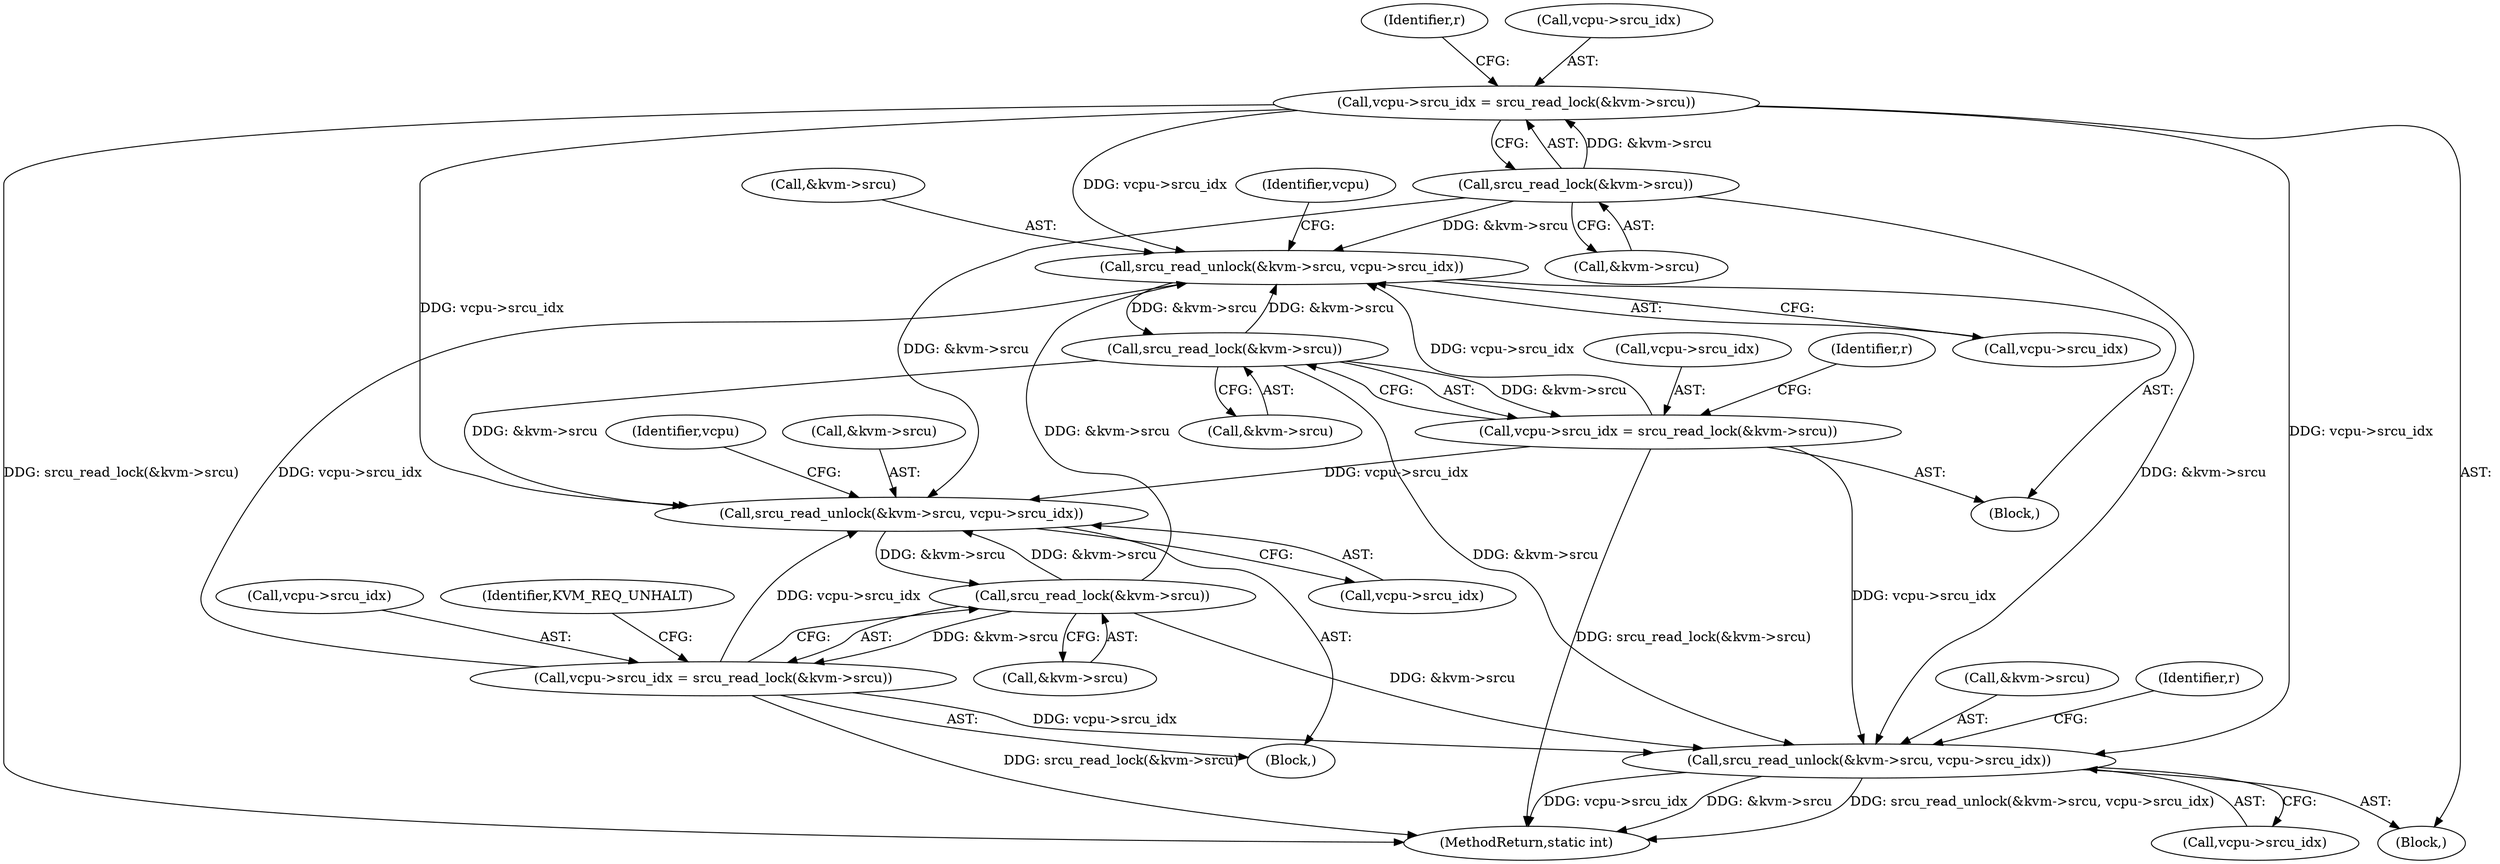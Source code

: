 digraph "0_linux_fda4e2e85589191b123d31cdc21fd33ee70f50fd_2@API" {
"1000282" [label="(Call,srcu_read_unlock(&kvm->srcu, vcpu->srcu_idx))"];
"1000114" [label="(Call,srcu_read_lock(&kvm->srcu))"];
"1000296" [label="(Call,srcu_read_lock(&kvm->srcu))"];
"1000282" [label="(Call,srcu_read_unlock(&kvm->srcu, vcpu->srcu_idx))"];
"1000164" [label="(Call,srcu_read_lock(&kvm->srcu))"];
"1000150" [label="(Call,srcu_read_unlock(&kvm->srcu, vcpu->srcu_idx))"];
"1000292" [label="(Call,vcpu->srcu_idx = srcu_read_lock(&kvm->srcu))"];
"1000110" [label="(Call,vcpu->srcu_idx = srcu_read_lock(&kvm->srcu))"];
"1000160" [label="(Call,vcpu->srcu_idx = srcu_read_lock(&kvm->srcu))"];
"1000301" [label="(Call,srcu_read_unlock(&kvm->srcu, vcpu->srcu_idx))"];
"1000161" [label="(Call,vcpu->srcu_idx)"];
"1000164" [label="(Call,srcu_read_lock(&kvm->srcu))"];
"1000311" [label="(MethodReturn,static int)"];
"1000296" [label="(Call,srcu_read_lock(&kvm->srcu))"];
"1000160" [label="(Call,vcpu->srcu_idx = srcu_read_lock(&kvm->srcu))"];
"1000165" [label="(Call,&kvm->srcu)"];
"1000149" [label="(Block,)"];
"1000159" [label="(Identifier,vcpu)"];
"1000302" [label="(Call,&kvm->srcu)"];
"1000155" [label="(Call,vcpu->srcu_idx)"];
"1000297" [label="(Call,&kvm->srcu)"];
"1000291" [label="(Identifier,vcpu)"];
"1000306" [label="(Call,vcpu->srcu_idx)"];
"1000150" [label="(Call,srcu_read_unlock(&kvm->srcu, vcpu->srcu_idx))"];
"1000114" [label="(Call,srcu_read_lock(&kvm->srcu))"];
"1000293" [label="(Call,vcpu->srcu_idx)"];
"1000310" [label="(Identifier,r)"];
"1000287" [label="(Call,vcpu->srcu_idx)"];
"1000151" [label="(Call,&kvm->srcu)"];
"1000281" [label="(Block,)"];
"1000292" [label="(Call,vcpu->srcu_idx = srcu_read_lock(&kvm->srcu))"];
"1000110" [label="(Call,vcpu->srcu_idx = srcu_read_lock(&kvm->srcu))"];
"1000124" [label="(Identifier,r)"];
"1000120" [label="(Identifier,r)"];
"1000301" [label="(Call,srcu_read_unlock(&kvm->srcu, vcpu->srcu_idx))"];
"1000283" [label="(Call,&kvm->srcu)"];
"1000115" [label="(Call,&kvm->srcu)"];
"1000282" [label="(Call,srcu_read_unlock(&kvm->srcu, vcpu->srcu_idx))"];
"1000171" [label="(Identifier,KVM_REQ_UNHALT)"];
"1000102" [label="(Block,)"];
"1000111" [label="(Call,vcpu->srcu_idx)"];
"1000282" -> "1000281"  [label="AST: "];
"1000282" -> "1000287"  [label="CFG: "];
"1000283" -> "1000282"  [label="AST: "];
"1000287" -> "1000282"  [label="AST: "];
"1000291" -> "1000282"  [label="CFG: "];
"1000114" -> "1000282"  [label="DDG: &kvm->srcu"];
"1000296" -> "1000282"  [label="DDG: &kvm->srcu"];
"1000164" -> "1000282"  [label="DDG: &kvm->srcu"];
"1000292" -> "1000282"  [label="DDG: vcpu->srcu_idx"];
"1000110" -> "1000282"  [label="DDG: vcpu->srcu_idx"];
"1000160" -> "1000282"  [label="DDG: vcpu->srcu_idx"];
"1000282" -> "1000296"  [label="DDG: &kvm->srcu"];
"1000114" -> "1000110"  [label="AST: "];
"1000114" -> "1000115"  [label="CFG: "];
"1000115" -> "1000114"  [label="AST: "];
"1000110" -> "1000114"  [label="CFG: "];
"1000114" -> "1000110"  [label="DDG: &kvm->srcu"];
"1000114" -> "1000150"  [label="DDG: &kvm->srcu"];
"1000114" -> "1000301"  [label="DDG: &kvm->srcu"];
"1000296" -> "1000292"  [label="AST: "];
"1000296" -> "1000297"  [label="CFG: "];
"1000297" -> "1000296"  [label="AST: "];
"1000292" -> "1000296"  [label="CFG: "];
"1000296" -> "1000150"  [label="DDG: &kvm->srcu"];
"1000296" -> "1000292"  [label="DDG: &kvm->srcu"];
"1000296" -> "1000301"  [label="DDG: &kvm->srcu"];
"1000164" -> "1000160"  [label="AST: "];
"1000164" -> "1000165"  [label="CFG: "];
"1000165" -> "1000164"  [label="AST: "];
"1000160" -> "1000164"  [label="CFG: "];
"1000164" -> "1000150"  [label="DDG: &kvm->srcu"];
"1000164" -> "1000160"  [label="DDG: &kvm->srcu"];
"1000150" -> "1000164"  [label="DDG: &kvm->srcu"];
"1000164" -> "1000301"  [label="DDG: &kvm->srcu"];
"1000150" -> "1000149"  [label="AST: "];
"1000150" -> "1000155"  [label="CFG: "];
"1000151" -> "1000150"  [label="AST: "];
"1000155" -> "1000150"  [label="AST: "];
"1000159" -> "1000150"  [label="CFG: "];
"1000292" -> "1000150"  [label="DDG: vcpu->srcu_idx"];
"1000110" -> "1000150"  [label="DDG: vcpu->srcu_idx"];
"1000160" -> "1000150"  [label="DDG: vcpu->srcu_idx"];
"1000292" -> "1000281"  [label="AST: "];
"1000293" -> "1000292"  [label="AST: "];
"1000124" -> "1000292"  [label="CFG: "];
"1000292" -> "1000311"  [label="DDG: srcu_read_lock(&kvm->srcu)"];
"1000292" -> "1000301"  [label="DDG: vcpu->srcu_idx"];
"1000110" -> "1000102"  [label="AST: "];
"1000111" -> "1000110"  [label="AST: "];
"1000120" -> "1000110"  [label="CFG: "];
"1000110" -> "1000311"  [label="DDG: srcu_read_lock(&kvm->srcu)"];
"1000110" -> "1000301"  [label="DDG: vcpu->srcu_idx"];
"1000160" -> "1000149"  [label="AST: "];
"1000161" -> "1000160"  [label="AST: "];
"1000171" -> "1000160"  [label="CFG: "];
"1000160" -> "1000311"  [label="DDG: srcu_read_lock(&kvm->srcu)"];
"1000160" -> "1000301"  [label="DDG: vcpu->srcu_idx"];
"1000301" -> "1000102"  [label="AST: "];
"1000301" -> "1000306"  [label="CFG: "];
"1000302" -> "1000301"  [label="AST: "];
"1000306" -> "1000301"  [label="AST: "];
"1000310" -> "1000301"  [label="CFG: "];
"1000301" -> "1000311"  [label="DDG: srcu_read_unlock(&kvm->srcu, vcpu->srcu_idx)"];
"1000301" -> "1000311"  [label="DDG: vcpu->srcu_idx"];
"1000301" -> "1000311"  [label="DDG: &kvm->srcu"];
}
